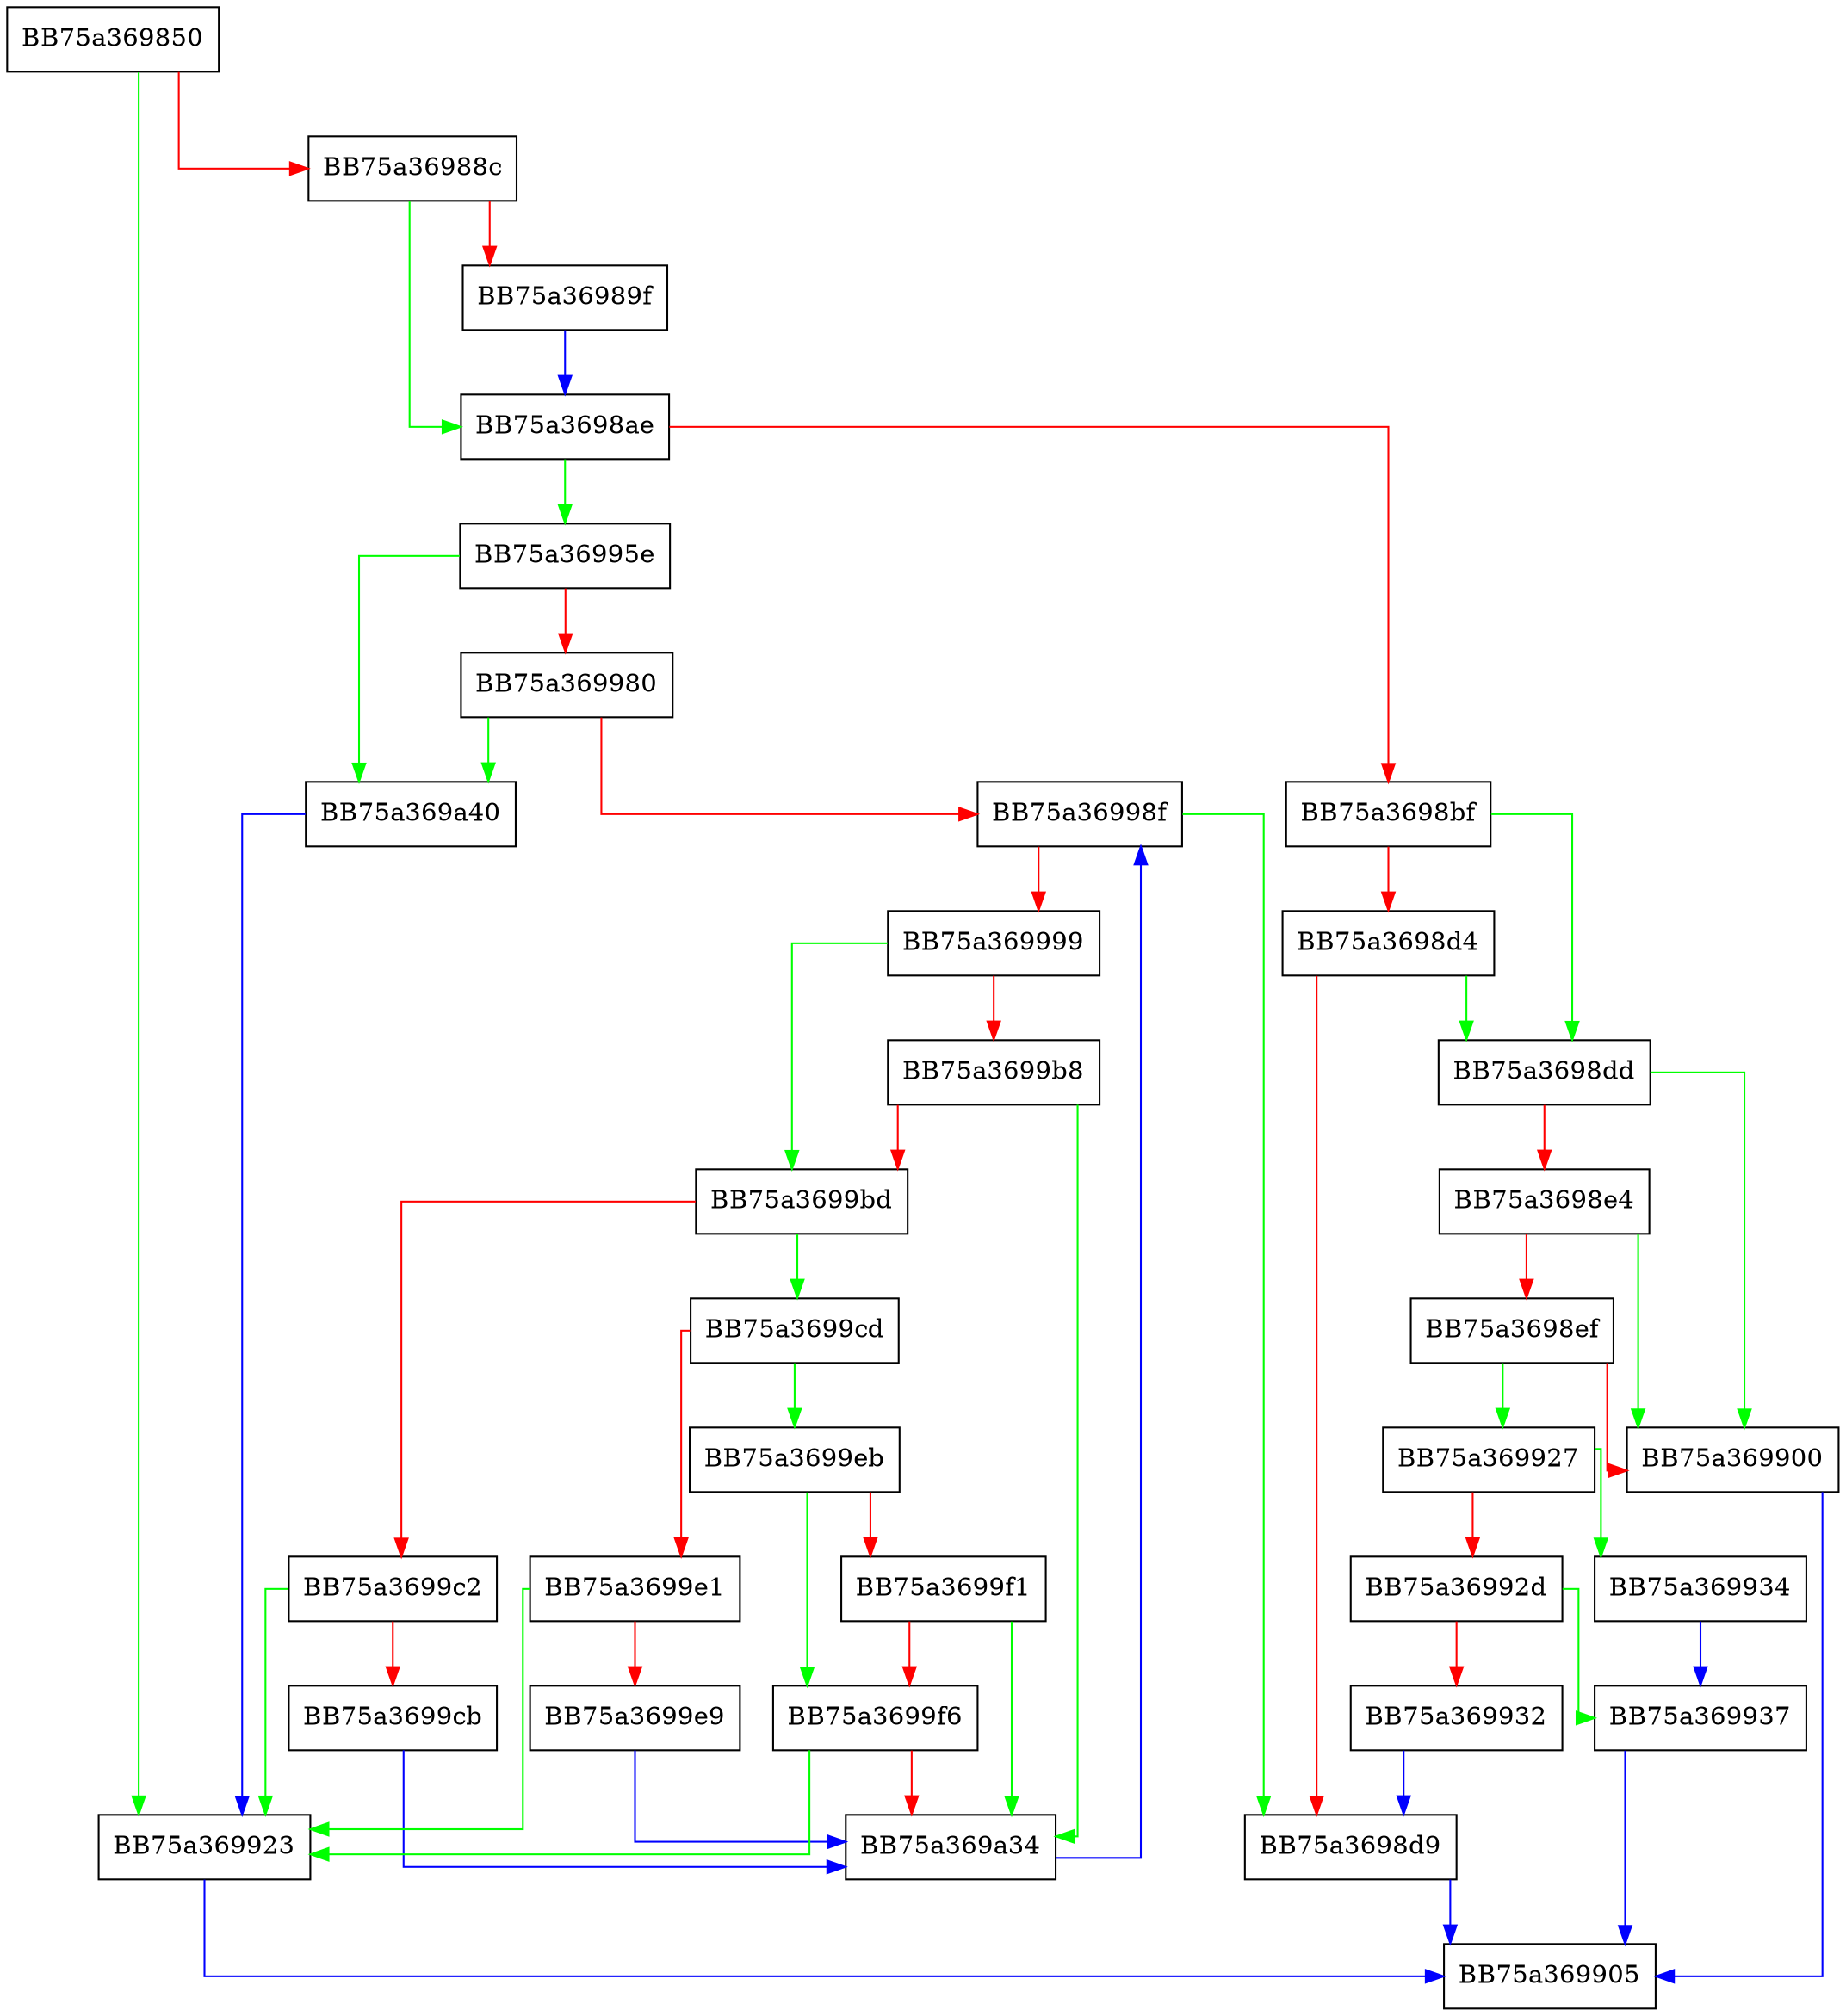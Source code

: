digraph isIgnoredThreatOrPUA {
  node [shape="box"];
  graph [splines=ortho];
  BB75a369850 -> BB75a369923 [color="green"];
  BB75a369850 -> BB75a36988c [color="red"];
  BB75a36988c -> BB75a3698ae [color="green"];
  BB75a36988c -> BB75a36989f [color="red"];
  BB75a36989f -> BB75a3698ae [color="blue"];
  BB75a3698ae -> BB75a36995e [color="green"];
  BB75a3698ae -> BB75a3698bf [color="red"];
  BB75a3698bf -> BB75a3698dd [color="green"];
  BB75a3698bf -> BB75a3698d4 [color="red"];
  BB75a3698d4 -> BB75a3698dd [color="green"];
  BB75a3698d4 -> BB75a3698d9 [color="red"];
  BB75a3698d9 -> BB75a369905 [color="blue"];
  BB75a3698dd -> BB75a369900 [color="green"];
  BB75a3698dd -> BB75a3698e4 [color="red"];
  BB75a3698e4 -> BB75a369900 [color="green"];
  BB75a3698e4 -> BB75a3698ef [color="red"];
  BB75a3698ef -> BB75a369927 [color="green"];
  BB75a3698ef -> BB75a369900 [color="red"];
  BB75a369900 -> BB75a369905 [color="blue"];
  BB75a369923 -> BB75a369905 [color="blue"];
  BB75a369927 -> BB75a369934 [color="green"];
  BB75a369927 -> BB75a36992d [color="red"];
  BB75a36992d -> BB75a369937 [color="green"];
  BB75a36992d -> BB75a369932 [color="red"];
  BB75a369932 -> BB75a3698d9 [color="blue"];
  BB75a369934 -> BB75a369937 [color="blue"];
  BB75a369937 -> BB75a369905 [color="blue"];
  BB75a36995e -> BB75a369a40 [color="green"];
  BB75a36995e -> BB75a369980 [color="red"];
  BB75a369980 -> BB75a369a40 [color="green"];
  BB75a369980 -> BB75a36998f [color="red"];
  BB75a36998f -> BB75a3698d9 [color="green"];
  BB75a36998f -> BB75a369999 [color="red"];
  BB75a369999 -> BB75a3699bd [color="green"];
  BB75a369999 -> BB75a3699b8 [color="red"];
  BB75a3699b8 -> BB75a369a34 [color="green"];
  BB75a3699b8 -> BB75a3699bd [color="red"];
  BB75a3699bd -> BB75a3699cd [color="green"];
  BB75a3699bd -> BB75a3699c2 [color="red"];
  BB75a3699c2 -> BB75a369923 [color="green"];
  BB75a3699c2 -> BB75a3699cb [color="red"];
  BB75a3699cb -> BB75a369a34 [color="blue"];
  BB75a3699cd -> BB75a3699eb [color="green"];
  BB75a3699cd -> BB75a3699e1 [color="red"];
  BB75a3699e1 -> BB75a369923 [color="green"];
  BB75a3699e1 -> BB75a3699e9 [color="red"];
  BB75a3699e9 -> BB75a369a34 [color="blue"];
  BB75a3699eb -> BB75a3699f6 [color="green"];
  BB75a3699eb -> BB75a3699f1 [color="red"];
  BB75a3699f1 -> BB75a369a34 [color="green"];
  BB75a3699f1 -> BB75a3699f6 [color="red"];
  BB75a3699f6 -> BB75a369923 [color="green"];
  BB75a3699f6 -> BB75a369a34 [color="red"];
  BB75a369a34 -> BB75a36998f [color="blue"];
  BB75a369a40 -> BB75a369923 [color="blue"];
}